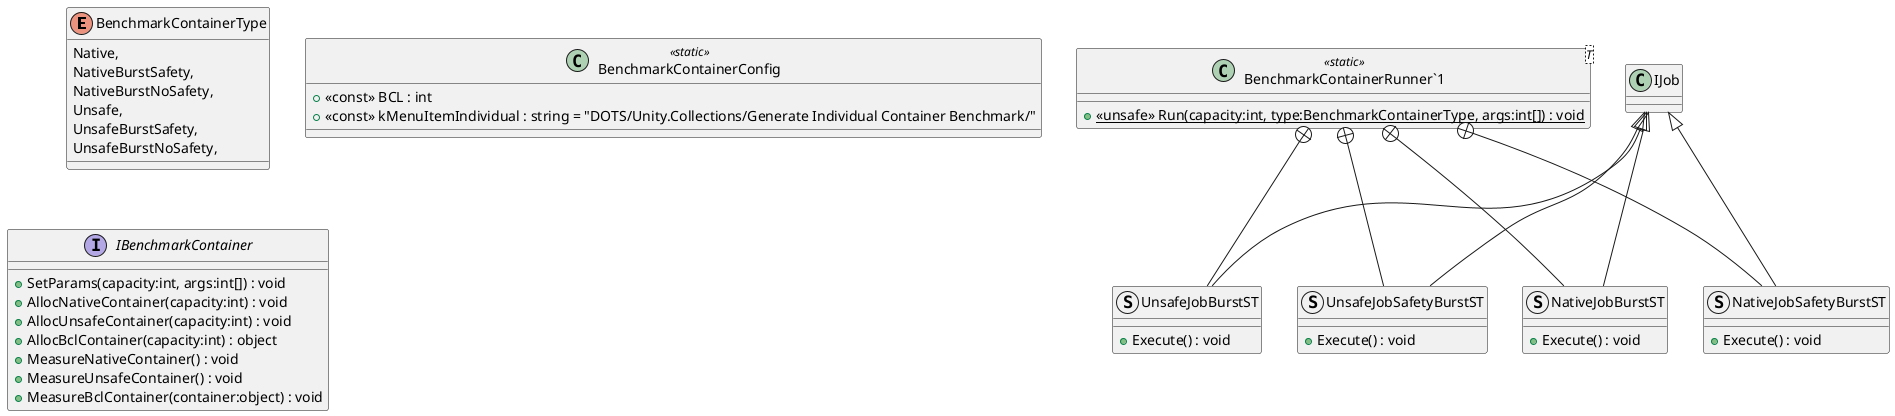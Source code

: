 @startuml
enum BenchmarkContainerType {
    Native,
    NativeBurstSafety,
    NativeBurstNoSafety,
    Unsafe,
    UnsafeBurstSafety,
    UnsafeBurstNoSafety,
}
class BenchmarkContainerConfig <<static>> {
    + <<const>> BCL : int
    + <<const>> kMenuItemIndividual : string = "DOTS/Unity.Collections/Generate Individual Container Benchmark/"
}
interface IBenchmarkContainer {
    + SetParams(capacity:int, args:int[]) : void
    + AllocNativeContainer(capacity:int) : void
    + AllocUnsafeContainer(capacity:int) : void
    + AllocBclContainer(capacity:int) : object
    + MeasureNativeContainer() : void
    + MeasureUnsafeContainer() : void
    + MeasureBclContainer(container:object) : void
}
class "BenchmarkContainerRunner`1"<T> <<static>> {
    + {static} <<unsafe>> Run(capacity:int, type:BenchmarkContainerType, args:int[]) : void
}
struct NativeJobBurstST {
    + Execute() : void
}
struct NativeJobSafetyBurstST {
    + Execute() : void
}
struct UnsafeJobBurstST {
    + Execute() : void
}
struct UnsafeJobSafetyBurstST {
    + Execute() : void
}
"BenchmarkContainerRunner`1" +-- NativeJobBurstST
IJob <|-- NativeJobBurstST
"BenchmarkContainerRunner`1" +-- NativeJobSafetyBurstST
IJob <|-- NativeJobSafetyBurstST
"BenchmarkContainerRunner`1" +-- UnsafeJobBurstST
IJob <|-- UnsafeJobBurstST
"BenchmarkContainerRunner`1" +-- UnsafeJobSafetyBurstST
IJob <|-- UnsafeJobSafetyBurstST
@enduml
